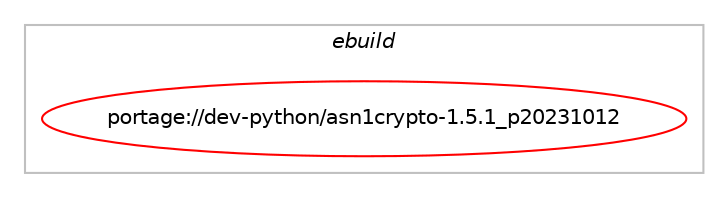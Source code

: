 digraph prolog {

# *************
# Graph options
# *************

newrank=true;
concentrate=true;
compound=true;
graph [rankdir=LR,fontname=Helvetica,fontsize=10,ranksep=1.5];#, ranksep=2.5, nodesep=0.2];
edge  [arrowhead=vee];
node  [fontname=Helvetica,fontsize=10];

# **********
# The ebuild
# **********

subgraph cluster_leftcol {
color=gray;
label=<<i>ebuild</i>>;
id [label="portage://dev-python/asn1crypto-1.5.1_p20231012", color=red, width=4, href="../dev-python/asn1crypto-1.5.1_p20231012.svg"];
}

# ****************
# The dependencies
# ****************

subgraph cluster_midcol {
color=gray;
label=<<i>dependencies</i>>;
subgraph cluster_compile {
fillcolor="#eeeeee";
style=filled;
label=<<i>compile</i>>;
}
subgraph cluster_compileandrun {
fillcolor="#eeeeee";
style=filled;
label=<<i>compile and run</i>>;
}
subgraph cluster_run {
fillcolor="#eeeeee";
style=filled;
label=<<i>run</i>>;
# *** BEGIN UNKNOWN DEPENDENCY TYPE (TODO) ***
# id -> equal(use_conditional_group(positive,python_targets_pypy3,portage://dev-python/asn1crypto-1.5.1_p20231012,[package_dependency(portage://dev-python/asn1crypto-1.5.1_p20231012,run,no,dev-python,pypy3,none,[,,],any_same_slot,[use(enable(threads),positive)])]))
# *** END UNKNOWN DEPENDENCY TYPE (TODO) ***

# *** BEGIN UNKNOWN DEPENDENCY TYPE (TODO) ***
# id -> equal(use_conditional_group(positive,python_targets_python3_10,portage://dev-python/asn1crypto-1.5.1_p20231012,[package_dependency(portage://dev-python/asn1crypto-1.5.1_p20231012,run,no,dev-lang,python,none,[,,],[slot(3.10)],[use(enable(threads),positive)])]))
# *** END UNKNOWN DEPENDENCY TYPE (TODO) ***

# *** BEGIN UNKNOWN DEPENDENCY TYPE (TODO) ***
# id -> equal(use_conditional_group(positive,python_targets_python3_11,portage://dev-python/asn1crypto-1.5.1_p20231012,[package_dependency(portage://dev-python/asn1crypto-1.5.1_p20231012,run,no,dev-lang,python,none,[,,],[slot(3.11)],[use(enable(threads),positive)])]))
# *** END UNKNOWN DEPENDENCY TYPE (TODO) ***

# *** BEGIN UNKNOWN DEPENDENCY TYPE (TODO) ***
# id -> equal(use_conditional_group(positive,python_targets_python3_12,portage://dev-python/asn1crypto-1.5.1_p20231012,[package_dependency(portage://dev-python/asn1crypto-1.5.1_p20231012,run,no,dev-lang,python,none,[,,],[slot(3.12)],[use(enable(threads),positive)])]))
# *** END UNKNOWN DEPENDENCY TYPE (TODO) ***

# *** BEGIN UNKNOWN DEPENDENCY TYPE (TODO) ***
# id -> equal(use_conditional_group(positive,python_targets_python3_13,portage://dev-python/asn1crypto-1.5.1_p20231012,[package_dependency(portage://dev-python/asn1crypto-1.5.1_p20231012,run,no,dev-lang,python,none,[,,],[slot(3.13)],[use(enable(threads),positive)])]))
# *** END UNKNOWN DEPENDENCY TYPE (TODO) ***

}
}

# **************
# The candidates
# **************

subgraph cluster_choices {
rank=same;
color=gray;
label=<<i>candidates</i>>;

}

}
